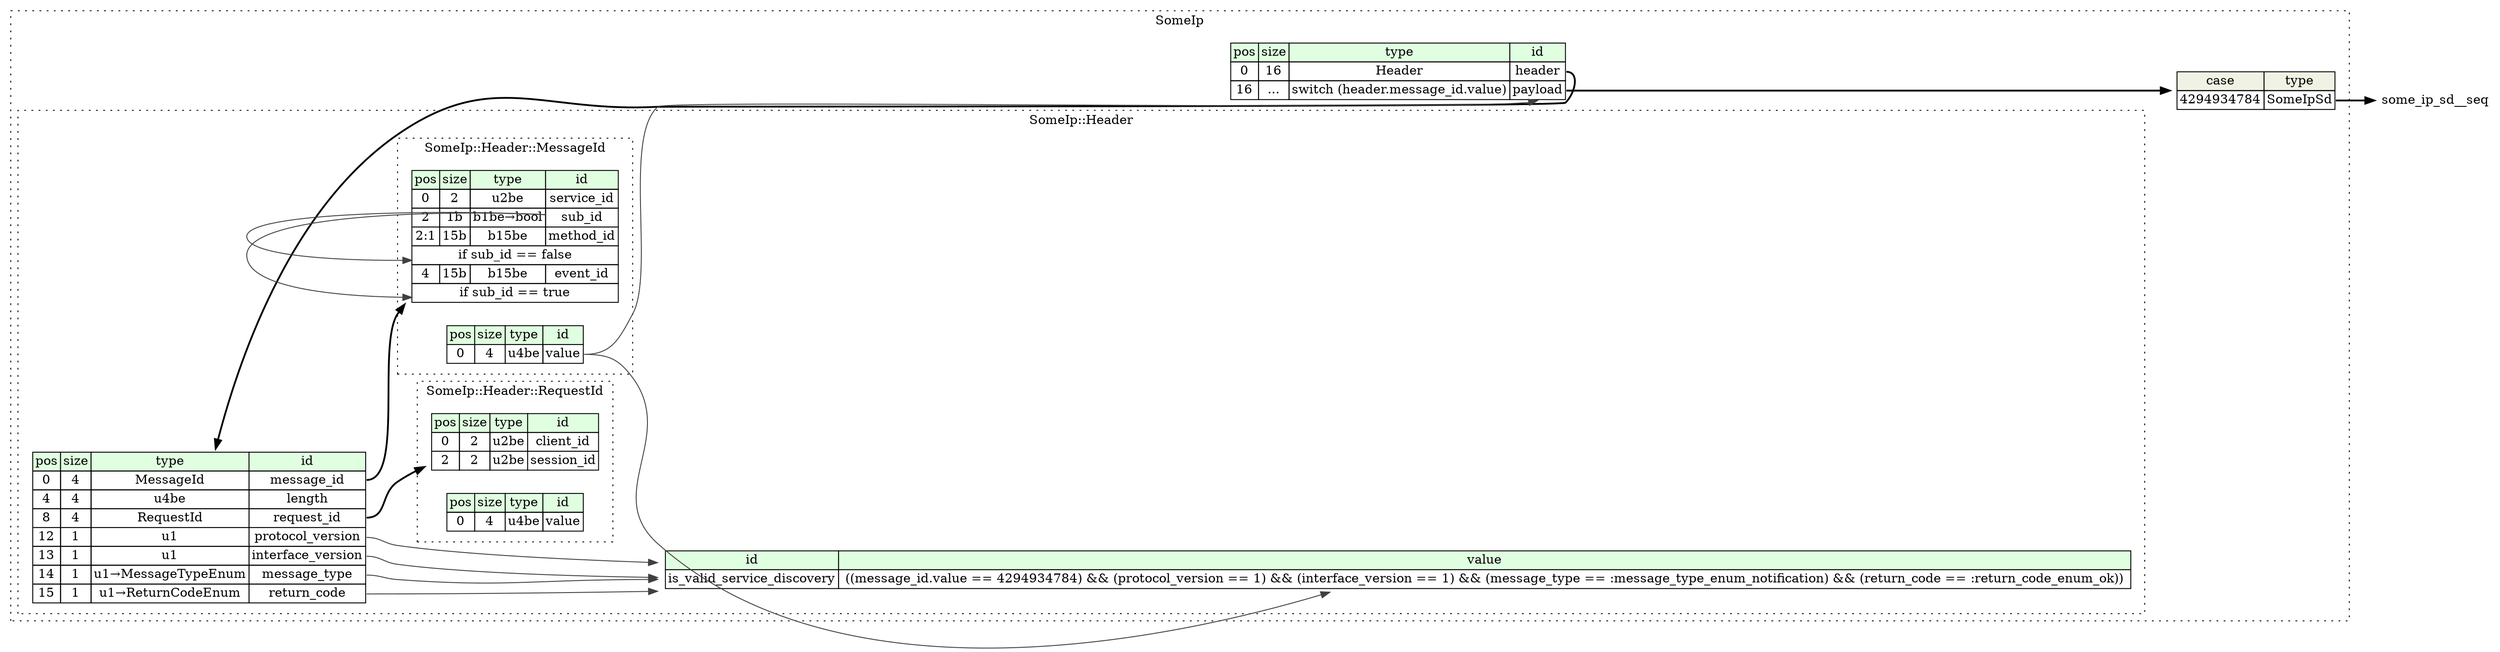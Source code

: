 digraph {
	rankdir=LR;
	node [shape=plaintext];
	subgraph cluster__some_ip {
		label="SomeIp";
		graph[style=dotted];

		some_ip__seq [label=<<TABLE BORDER="0" CELLBORDER="1" CELLSPACING="0">
			<TR><TD BGCOLOR="#E0FFE0">pos</TD><TD BGCOLOR="#E0FFE0">size</TD><TD BGCOLOR="#E0FFE0">type</TD><TD BGCOLOR="#E0FFE0">id</TD></TR>
			<TR><TD PORT="header_pos">0</TD><TD PORT="header_size">16</TD><TD>Header</TD><TD PORT="header_type">header</TD></TR>
			<TR><TD PORT="payload_pos">16</TD><TD PORT="payload_size">...</TD><TD>switch (header.message_id.value)</TD><TD PORT="payload_type">payload</TD></TR>
		</TABLE>>];
some_ip__seq_payload_switch [label=<<TABLE BORDER="0" CELLBORDER="1" CELLSPACING="0">
	<TR><TD BGCOLOR="#F0F2E4">case</TD><TD BGCOLOR="#F0F2E4">type</TD></TR>
	<TR><TD>4294934784</TD><TD PORT="case0">SomeIpSd</TD></TR>
</TABLE>>];
		subgraph cluster__header {
			label="SomeIp::Header";
			graph[style=dotted];

			header__seq [label=<<TABLE BORDER="0" CELLBORDER="1" CELLSPACING="0">
				<TR><TD BGCOLOR="#E0FFE0">pos</TD><TD BGCOLOR="#E0FFE0">size</TD><TD BGCOLOR="#E0FFE0">type</TD><TD BGCOLOR="#E0FFE0">id</TD></TR>
				<TR><TD PORT="message_id_pos">0</TD><TD PORT="message_id_size">4</TD><TD>MessageId</TD><TD PORT="message_id_type">message_id</TD></TR>
				<TR><TD PORT="length_pos">4</TD><TD PORT="length_size">4</TD><TD>u4be</TD><TD PORT="length_type">length</TD></TR>
				<TR><TD PORT="request_id_pos">8</TD><TD PORT="request_id_size">4</TD><TD>RequestId</TD><TD PORT="request_id_type">request_id</TD></TR>
				<TR><TD PORT="protocol_version_pos">12</TD><TD PORT="protocol_version_size">1</TD><TD>u1</TD><TD PORT="protocol_version_type">protocol_version</TD></TR>
				<TR><TD PORT="interface_version_pos">13</TD><TD PORT="interface_version_size">1</TD><TD>u1</TD><TD PORT="interface_version_type">interface_version</TD></TR>
				<TR><TD PORT="message_type_pos">14</TD><TD PORT="message_type_size">1</TD><TD>u1→MessageTypeEnum</TD><TD PORT="message_type_type">message_type</TD></TR>
				<TR><TD PORT="return_code_pos">15</TD><TD PORT="return_code_size">1</TD><TD>u1→ReturnCodeEnum</TD><TD PORT="return_code_type">return_code</TD></TR>
			</TABLE>>];
			header__inst__is_valid_service_discovery [label=<<TABLE BORDER="0" CELLBORDER="1" CELLSPACING="0">
				<TR><TD BGCOLOR="#E0FFE0">id</TD><TD BGCOLOR="#E0FFE0">value</TD></TR>
				<TR><TD>is_valid_service_discovery</TD><TD> ((message_id.value == 4294934784) &amp;&amp; (protocol_version == 1) &amp;&amp; (interface_version == 1) &amp;&amp; (message_type == :message_type_enum_notification) &amp;&amp; (return_code == :return_code_enum_ok)) </TD></TR>
			</TABLE>>];
			subgraph cluster__message_id {
				label="SomeIp::Header::MessageId";
				graph[style=dotted];

				message_id__seq [label=<<TABLE BORDER="0" CELLBORDER="1" CELLSPACING="0">
					<TR><TD BGCOLOR="#E0FFE0">pos</TD><TD BGCOLOR="#E0FFE0">size</TD><TD BGCOLOR="#E0FFE0">type</TD><TD BGCOLOR="#E0FFE0">id</TD></TR>
					<TR><TD PORT="service_id_pos">0</TD><TD PORT="service_id_size">2</TD><TD>u2be</TD><TD PORT="service_id_type">service_id</TD></TR>
					<TR><TD PORT="sub_id_pos">2</TD><TD PORT="sub_id_size">1b</TD><TD>b1be→bool</TD><TD PORT="sub_id_type">sub_id</TD></TR>
					<TR><TD PORT="method_id_pos">2:1</TD><TD PORT="method_id_size">15b</TD><TD>b15be</TD><TD PORT="method_id_type">method_id</TD></TR>
					<TR><TD COLSPAN="4" PORT="method_id__if">if sub_id == false</TD></TR>
					<TR><TD PORT="event_id_pos">4</TD><TD PORT="event_id_size">15b</TD><TD>b15be</TD><TD PORT="event_id_type">event_id</TD></TR>
					<TR><TD COLSPAN="4" PORT="event_id__if">if sub_id == true</TD></TR>
				</TABLE>>];
				message_id__inst__value [label=<<TABLE BORDER="0" CELLBORDER="1" CELLSPACING="0">
					<TR><TD BGCOLOR="#E0FFE0">pos</TD><TD BGCOLOR="#E0FFE0">size</TD><TD BGCOLOR="#E0FFE0">type</TD><TD BGCOLOR="#E0FFE0">id</TD></TR>
					<TR><TD PORT="value_pos">0</TD><TD PORT="value_size">4</TD><TD>u4be</TD><TD PORT="value_type">value</TD></TR>
				</TABLE>>];
			}
			subgraph cluster__request_id {
				label="SomeIp::Header::RequestId";
				graph[style=dotted];

				request_id__seq [label=<<TABLE BORDER="0" CELLBORDER="1" CELLSPACING="0">
					<TR><TD BGCOLOR="#E0FFE0">pos</TD><TD BGCOLOR="#E0FFE0">size</TD><TD BGCOLOR="#E0FFE0">type</TD><TD BGCOLOR="#E0FFE0">id</TD></TR>
					<TR><TD PORT="client_id_pos">0</TD><TD PORT="client_id_size">2</TD><TD>u2be</TD><TD PORT="client_id_type">client_id</TD></TR>
					<TR><TD PORT="session_id_pos">2</TD><TD PORT="session_id_size">2</TD><TD>u2be</TD><TD PORT="session_id_type">session_id</TD></TR>
				</TABLE>>];
				request_id__inst__value [label=<<TABLE BORDER="0" CELLBORDER="1" CELLSPACING="0">
					<TR><TD BGCOLOR="#E0FFE0">pos</TD><TD BGCOLOR="#E0FFE0">size</TD><TD BGCOLOR="#E0FFE0">type</TD><TD BGCOLOR="#E0FFE0">id</TD></TR>
					<TR><TD PORT="value_pos">0</TD><TD PORT="value_size">4</TD><TD>u4be</TD><TD PORT="value_type">value</TD></TR>
				</TABLE>>];
			}
		}
	}
	some_ip__seq:header_type -> header__seq [style=bold];
	some_ip__seq:payload_type -> some_ip__seq_payload_switch [style=bold];
	some_ip__seq_payload_switch:case0 -> some_ip_sd__seq [style=bold];
	message_id__inst__value:value_type -> some_ip__seq:payload_type [color="#404040"];
	header__seq:message_id_type -> message_id__seq [style=bold];
	header__seq:request_id_type -> request_id__seq [style=bold];
	message_id__inst__value:value_type -> header__inst__is_valid_service_discovery [color="#404040"];
	header__seq:protocol_version_type -> header__inst__is_valid_service_discovery [color="#404040"];
	header__seq:interface_version_type -> header__inst__is_valid_service_discovery [color="#404040"];
	header__seq:message_type_type -> header__inst__is_valid_service_discovery [color="#404040"];
	header__seq:return_code_type -> header__inst__is_valid_service_discovery [color="#404040"];
	message_id__seq:sub_id_type -> message_id__seq:method_id__if [color="#404040"];
	message_id__seq:sub_id_type -> message_id__seq:event_id__if [color="#404040"];
}
